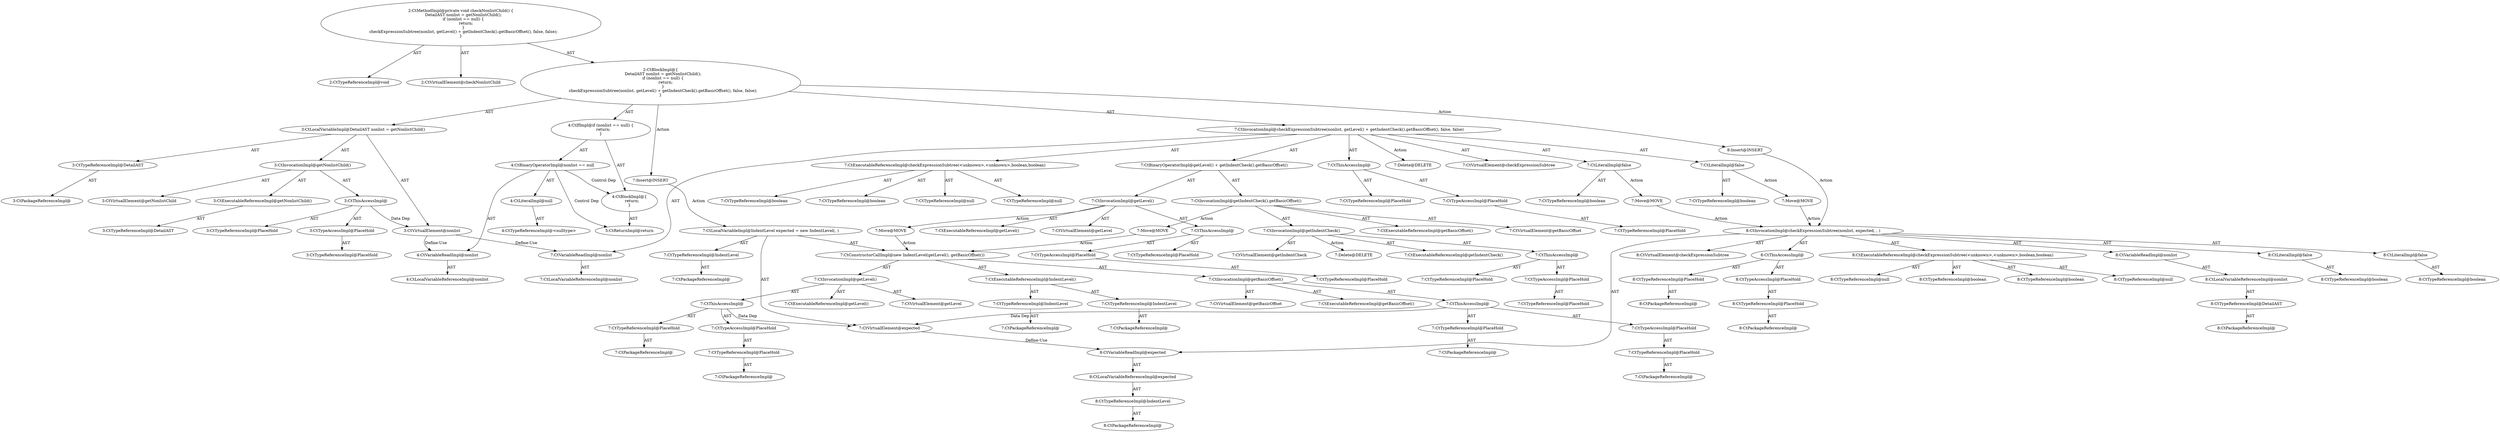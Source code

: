 digraph "checkNonlistChild#?" {
0 [label="2:CtTypeReferenceImpl@void" shape=ellipse]
1 [label="2:CtVirtualElement@checkNonlistChild" shape=ellipse]
2 [label="3:CtTypeReferenceImpl@DetailAST" shape=ellipse]
3 [label="3:CtPackageReferenceImpl@" shape=ellipse]
4 [label="3:CtExecutableReferenceImpl@getNonlistChild()" shape=ellipse]
5 [label="3:CtTypeReferenceImpl@DetailAST" shape=ellipse]
6 [label="3:CtVirtualElement@getNonlistChild" shape=ellipse]
7 [label="3:CtTypeAccessImpl@PlaceHold" shape=ellipse]
8 [label="3:CtTypeReferenceImpl@PlaceHold" shape=ellipse]
9 [label="3:CtThisAccessImpl@" shape=ellipse]
10 [label="3:CtTypeReferenceImpl@PlaceHold" shape=ellipse]
11 [label="3:CtInvocationImpl@getNonlistChild()" shape=ellipse]
12 [label="3:CtVirtualElement@nonlist" shape=ellipse]
13 [label="3:CtLocalVariableImpl@DetailAST nonlist = getNonlistChild()" shape=ellipse]
14 [label="4:CtVariableReadImpl@nonlist" shape=ellipse]
15 [label="4:CtLocalVariableReferenceImpl@nonlist" shape=ellipse]
16 [label="4:CtLiteralImpl@null" shape=ellipse]
17 [label="4:CtTypeReferenceImpl@<nulltype>" shape=ellipse]
18 [label="4:CtBinaryOperatorImpl@nonlist == null" shape=ellipse]
19 [label="5:CtReturnImpl@return" shape=ellipse]
20 [label="4:CtBlockImpl@\{
    return;
\}" shape=ellipse]
21 [label="4:CtIfImpl@if (nonlist == null) \{
    return;
\}" shape=ellipse]
22 [label="7:CtExecutableReferenceImpl@checkExpressionSubtree(<unknown>,<unknown>,boolean,boolean)" shape=ellipse]
23 [label="7:CtTypeReferenceImpl@null" shape=ellipse]
24 [label="7:CtTypeReferenceImpl@null" shape=ellipse]
25 [label="7:CtTypeReferenceImpl@boolean" shape=ellipse]
26 [label="7:CtTypeReferenceImpl@boolean" shape=ellipse]
27 [label="7:CtVirtualElement@checkExpressionSubtree" shape=ellipse]
28 [label="7:CtTypeAccessImpl@PlaceHold" shape=ellipse]
29 [label="7:CtTypeReferenceImpl@PlaceHold" shape=ellipse]
30 [label="7:CtThisAccessImpl@" shape=ellipse]
31 [label="7:CtTypeReferenceImpl@PlaceHold" shape=ellipse]
32 [label="7:CtVariableReadImpl@nonlist" shape=ellipse]
33 [label="7:CtLocalVariableReferenceImpl@nonlist" shape=ellipse]
34 [label="7:CtExecutableReferenceImpl@getLevel()" shape=ellipse]
35 [label="7:CtVirtualElement@getLevel" shape=ellipse]
36 [label="7:CtTypeAccessImpl@PlaceHold" shape=ellipse]
37 [label="7:CtTypeReferenceImpl@PlaceHold" shape=ellipse]
38 [label="7:CtThisAccessImpl@" shape=ellipse]
39 [label="7:CtTypeReferenceImpl@PlaceHold" shape=ellipse]
40 [label="7:CtInvocationImpl@getLevel()" shape=ellipse]
41 [label="7:CtExecutableReferenceImpl@getBasicOffset()" shape=ellipse]
42 [label="7:CtVirtualElement@getBasicOffset" shape=ellipse]
43 [label="7:CtExecutableReferenceImpl@getIndentCheck()" shape=ellipse]
44 [label="7:CtVirtualElement@getIndentCheck" shape=ellipse]
45 [label="7:CtTypeAccessImpl@PlaceHold" shape=ellipse]
46 [label="7:CtTypeReferenceImpl@PlaceHold" shape=ellipse]
47 [label="7:CtThisAccessImpl@" shape=ellipse]
48 [label="7:CtTypeReferenceImpl@PlaceHold" shape=ellipse]
49 [label="7:CtInvocationImpl@getIndentCheck()" shape=ellipse]
50 [label="7:CtInvocationImpl@getIndentCheck().getBasicOffset()" shape=ellipse]
51 [label="7:CtBinaryOperatorImpl@getLevel() + getIndentCheck().getBasicOffset()" shape=ellipse]
52 [label="7:CtLiteralImpl@false" shape=ellipse]
53 [label="7:CtTypeReferenceImpl@boolean" shape=ellipse]
54 [label="7:CtLiteralImpl@false" shape=ellipse]
55 [label="7:CtTypeReferenceImpl@boolean" shape=ellipse]
56 [label="7:CtInvocationImpl@checkExpressionSubtree(nonlist, getLevel() + getIndentCheck().getBasicOffset(), false, false)" shape=ellipse]
57 [label="2:CtBlockImpl@\{
    DetailAST nonlist = getNonlistChild();
    if (nonlist == null) \{
        return;
    \}
    checkExpressionSubtree(nonlist, getLevel() + getIndentCheck().getBasicOffset(), false, false);
\}" shape=ellipse]
58 [label="2:CtMethodImpl@private void checkNonlistChild() \{
    DetailAST nonlist = getNonlistChild();
    if (nonlist == null) \{
        return;
    \}
    checkExpressionSubtree(nonlist, getLevel() + getIndentCheck().getBasicOffset(), false, false);
\}" shape=ellipse]
59 [label="7:Delete@DELETE" shape=ellipse]
60 [label="7:Delete@DELETE" shape=ellipse]
61 [label="7:Insert@INSERT" shape=ellipse]
62 [label="7:CtPackageReferenceImpl@" shape=ellipse]
63 [label="7:CtTypeReferenceImpl@IndentLevel" shape=ellipse]
64 [label="7:CtPackageReferenceImpl@" shape=ellipse]
65 [label="7:CtTypeReferenceImpl@IndentLevel" shape=ellipse]
66 [label="7:CtPackageReferenceImpl@" shape=ellipse]
67 [label="7:CtTypeReferenceImpl@IndentLevel" shape=ellipse]
68 [label="7:CtExecutableReferenceImpl@IndentLevel()" shape=ellipse]
69 [label="7:CtPackageReferenceImpl@" shape=ellipse]
70 [label="7:CtTypeReferenceImpl@PlaceHold" shape=ellipse]
71 [label="7:CtPackageReferenceImpl@" shape=ellipse]
72 [label="7:CtTypeReferenceImpl@PlaceHold" shape=ellipse]
73 [label="7:CtTypeAccessImpl@PlaceHold" shape=ellipse]
74 [label="7:CtThisAccessImpl@" shape=ellipse]
75 [label="7:CtExecutableReferenceImpl@getLevel()" shape=ellipse]
76 [label="7:CtInvocationImpl@getLevel()" shape=ellipse]
77 [label="7:CtVirtualElement@getLevel" shape=ellipse]
78 [label="7:CtPackageReferenceImpl@" shape=ellipse]
79 [label="7:CtTypeReferenceImpl@PlaceHold" shape=ellipse]
80 [label="7:CtPackageReferenceImpl@" shape=ellipse]
81 [label="7:CtTypeReferenceImpl@PlaceHold" shape=ellipse]
82 [label="7:CtTypeAccessImpl@PlaceHold" shape=ellipse]
83 [label="7:CtThisAccessImpl@" shape=ellipse]
84 [label="7:CtExecutableReferenceImpl@getBasicOffset()" shape=ellipse]
85 [label="7:CtInvocationImpl@getBasicOffset()" shape=ellipse]
86 [label="7:CtVirtualElement@getBasicOffset" shape=ellipse]
87 [label="7:CtConstructorCallImpl@new IndentLevel(getLevel(), getBasicOffset())" shape=ellipse]
88 [label="7:CtLocalVariableImpl@IndentLevel expected = new IndentLevel(, )" shape=ellipse]
89 [label="7:CtVirtualElement@expected" shape=ellipse]
90 [label="8:Insert@INSERT" shape=ellipse]
91 [label="8:CtPackageReferenceImpl@" shape=ellipse]
92 [label="8:CtTypeReferenceImpl@PlaceHold" shape=ellipse]
93 [label="8:CtPackageReferenceImpl@" shape=ellipse]
94 [label="8:CtTypeReferenceImpl@PlaceHold" shape=ellipse]
95 [label="8:CtTypeAccessImpl@PlaceHold" shape=ellipse]
96 [label="8:CtThisAccessImpl@" shape=ellipse]
97 [label="8:CtTypeReferenceImpl@null" shape=ellipse]
98 [label="8:CtTypeReferenceImpl@null" shape=ellipse]
99 [label="8:CtTypeReferenceImpl@boolean" shape=ellipse]
100 [label="8:CtTypeReferenceImpl@boolean" shape=ellipse]
101 [label="8:CtExecutableReferenceImpl@checkExpressionSubtree(<unknown>,<unknown>,boolean,boolean)" shape=ellipse]
102 [label="8:CtPackageReferenceImpl@" shape=ellipse]
103 [label="8:CtTypeReferenceImpl@DetailAST" shape=ellipse]
104 [label="8:CtLocalVariableReferenceImpl@nonlist" shape=ellipse]
105 [label="8:CtVariableReadImpl@nonlist" shape=ellipse]
106 [label="8:CtPackageReferenceImpl@" shape=ellipse]
107 [label="8:CtTypeReferenceImpl@IndentLevel" shape=ellipse]
108 [label="8:CtLocalVariableReferenceImpl@expected" shape=ellipse]
109 [label="8:CtVariableReadImpl@expected" shape=ellipse]
110 [label="8:CtTypeReferenceImpl@boolean" shape=ellipse]
111 [label="8:CtLiteralImpl@false" shape=ellipse]
112 [label="8:CtTypeReferenceImpl@boolean" shape=ellipse]
113 [label="8:CtLiteralImpl@false" shape=ellipse]
114 [label="8:CtInvocationImpl@checkExpressionSubtree(nonlist, expected, , )" shape=ellipse]
115 [label="8:CtVirtualElement@checkExpressionSubtree" shape=ellipse]
116 [label="7:Move@MOVE" shape=ellipse]
117 [label="7:Move@MOVE" shape=ellipse]
118 [label="7:Move@MOVE" shape=ellipse]
119 [label="7:Move@MOVE" shape=ellipse]
2 -> 3 [label="AST"];
4 -> 5 [label="AST"];
7 -> 8 [label="AST"];
9 -> 10 [label="AST"];
9 -> 7 [label="AST"];
9 -> 12 [label="Data Dep"];
11 -> 6 [label="AST"];
11 -> 9 [label="AST"];
11 -> 4 [label="AST"];
12 -> 14 [label="Define-Use"];
12 -> 32 [label="Define-Use"];
13 -> 12 [label="AST"];
13 -> 2 [label="AST"];
13 -> 11 [label="AST"];
14 -> 15 [label="AST"];
16 -> 17 [label="AST"];
18 -> 14 [label="AST"];
18 -> 16 [label="AST"];
18 -> 20 [label="Control Dep"];
18 -> 19 [label="Control Dep"];
20 -> 19 [label="AST"];
21 -> 18 [label="AST"];
21 -> 20 [label="AST"];
22 -> 23 [label="AST"];
22 -> 24 [label="AST"];
22 -> 25 [label="AST"];
22 -> 26 [label="AST"];
28 -> 29 [label="AST"];
30 -> 31 [label="AST"];
30 -> 28 [label="AST"];
32 -> 33 [label="AST"];
36 -> 37 [label="AST"];
38 -> 39 [label="AST"];
38 -> 36 [label="AST"];
40 -> 35 [label="AST"];
40 -> 38 [label="AST"];
40 -> 34 [label="AST"];
40 -> 118 [label="Action"];
45 -> 46 [label="AST"];
47 -> 48 [label="AST"];
47 -> 45 [label="AST"];
49 -> 44 [label="AST"];
49 -> 47 [label="AST"];
49 -> 43 [label="AST"];
49 -> 59 [label="Action"];
50 -> 42 [label="AST"];
50 -> 49 [label="AST"];
50 -> 41 [label="AST"];
50 -> 119 [label="Action"];
51 -> 40 [label="AST"];
51 -> 50 [label="AST"];
52 -> 53 [label="AST"];
52 -> 116 [label="Action"];
54 -> 55 [label="AST"];
54 -> 117 [label="Action"];
56 -> 27 [label="AST"];
56 -> 30 [label="AST"];
56 -> 22 [label="AST"];
56 -> 32 [label="AST"];
56 -> 51 [label="AST"];
56 -> 52 [label="AST"];
56 -> 54 [label="AST"];
56 -> 60 [label="Action"];
57 -> 13 [label="AST"];
57 -> 21 [label="AST"];
57 -> 56 [label="AST"];
57 -> 61 [label="Action"];
57 -> 90 [label="Action"];
58 -> 1 [label="AST"];
58 -> 0 [label="AST"];
58 -> 57 [label="AST"];
61 -> 88 [label="Action"];
63 -> 62 [label="AST"];
65 -> 64 [label="AST"];
67 -> 66 [label="AST"];
68 -> 65 [label="AST"];
68 -> 67 [label="AST"];
70 -> 69 [label="AST"];
72 -> 71 [label="AST"];
73 -> 72 [label="AST"];
74 -> 70 [label="AST"];
74 -> 73 [label="AST"];
74 -> 89 [label="Data Dep"];
76 -> 77 [label="AST"];
76 -> 74 [label="AST"];
76 -> 75 [label="AST"];
79 -> 78 [label="AST"];
81 -> 80 [label="AST"];
82 -> 81 [label="AST"];
83 -> 79 [label="AST"];
83 -> 82 [label="AST"];
83 -> 89 [label="Data Dep"];
85 -> 86 [label="AST"];
85 -> 83 [label="AST"];
85 -> 84 [label="AST"];
87 -> 68 [label="AST"];
87 -> 76 [label="AST"];
87 -> 85 [label="AST"];
88 -> 89 [label="AST"];
88 -> 63 [label="AST"];
88 -> 87 [label="AST"];
89 -> 109 [label="Define-Use"];
90 -> 114 [label="Action"];
92 -> 91 [label="AST"];
94 -> 93 [label="AST"];
95 -> 94 [label="AST"];
96 -> 92 [label="AST"];
96 -> 95 [label="AST"];
101 -> 97 [label="AST"];
101 -> 98 [label="AST"];
101 -> 99 [label="AST"];
101 -> 100 [label="AST"];
103 -> 102 [label="AST"];
104 -> 103 [label="AST"];
105 -> 104 [label="AST"];
107 -> 106 [label="AST"];
108 -> 107 [label="AST"];
109 -> 108 [label="AST"];
111 -> 110 [label="AST"];
113 -> 112 [label="AST"];
114 -> 115 [label="AST"];
114 -> 96 [label="AST"];
114 -> 101 [label="AST"];
114 -> 105 [label="AST"];
114 -> 109 [label="AST"];
114 -> 111 [label="AST"];
114 -> 113 [label="AST"];
116 -> 114 [label="Action"];
117 -> 114 [label="Action"];
118 -> 87 [label="Action"];
119 -> 87 [label="Action"];
}